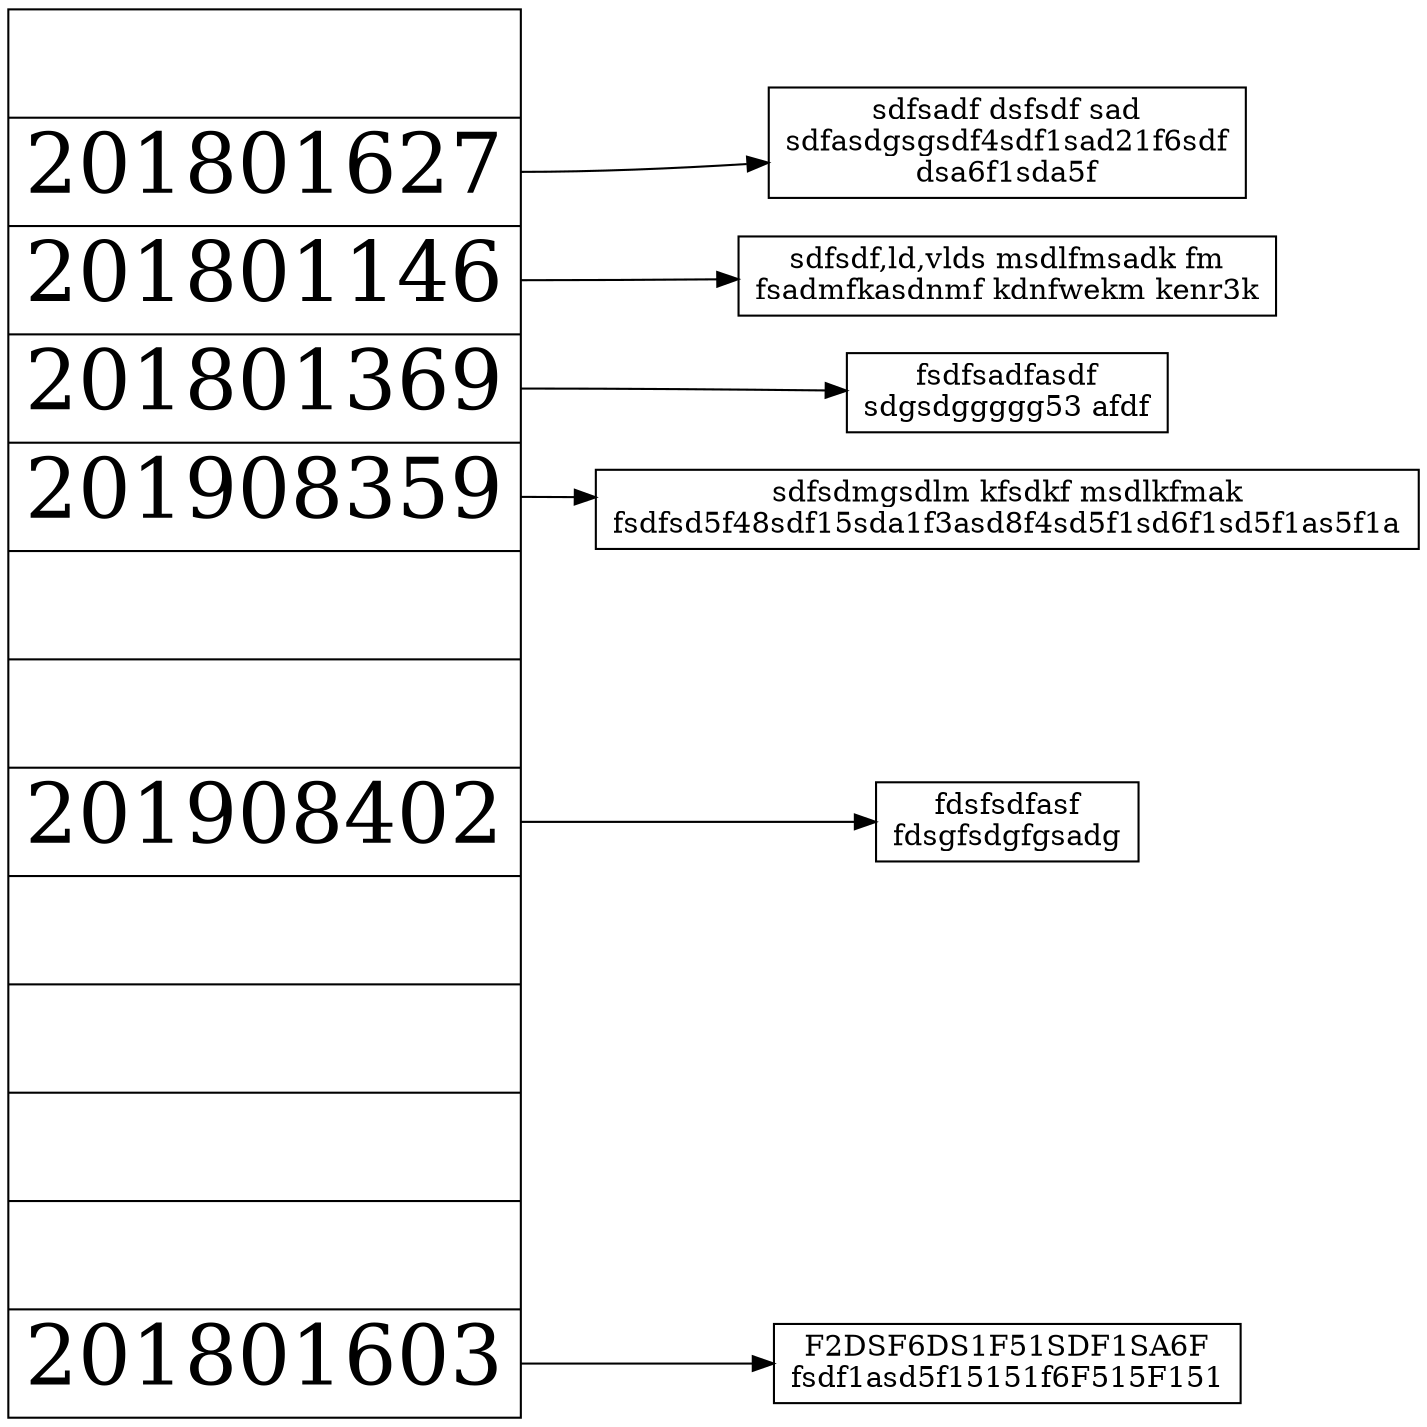 digraph G { 
rankdir=LR; 
struct1 [label="<f0>   |<f1>201801627|<f2>201801146|<f3>201801369|<f4>201908359|<f5>   |<f6>   |<f7>201908402|<f8>   |<f9>   |<f10>   |<f11>   |<f12>201801603" shape=record fontsize="40"]; 
node1A0[label="sdfsadf dsfsdf sad\nsdfasdgsgsdf4sdf1sad21f6sdf
dsa6f1sda5f" shape="box"] 
struct1:f1->node1A0
node2A0[label="sdfsdf,ld,vlds msdlfmsadk fm\nfsadmfkasdnmf kdnfwekm kenr3k" shape="box"] 
struct1:f2->node2A0
node3A0[label="fsdfsadfasdf\nsdgsdggggg53 afdf" shape="box"] 
struct1:f3->node3A0
node4A0[label="sdfsdmgsdlm kfsdkf msdlkfmak\nfsdfsd5f48sdf15sda1f3asd8f4sd5f1sd6f1sd5f1as5f1a" shape="box"] 
struct1:f4->node4A0
node7A0[label="fdsfsdfasf\nfdsgfsdgfgsadg" shape="box"] 
struct1:f7->node7A0
node12A0[label="F2DSF6DS1F51SDF1SA6F\nfsdf1asd5f15151f6F515F151" shape="box"] 
struct1:f12->node12A0
} 
